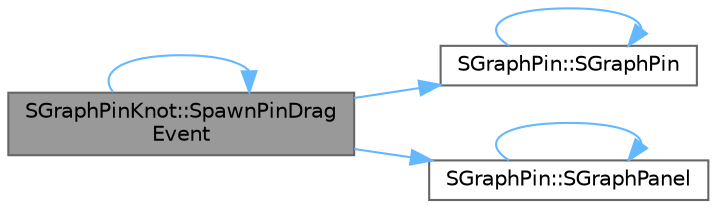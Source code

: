 digraph "SGraphPinKnot::SpawnPinDragEvent"
{
 // INTERACTIVE_SVG=YES
 // LATEX_PDF_SIZE
  bgcolor="transparent";
  edge [fontname=Helvetica,fontsize=10,labelfontname=Helvetica,labelfontsize=10];
  node [fontname=Helvetica,fontsize=10,shape=box,height=0.2,width=0.4];
  rankdir="LR";
  Node1 [id="Node000001",label="SGraphPinKnot::SpawnPinDrag\lEvent",height=0.2,width=0.4,color="gray40", fillcolor="grey60", style="filled", fontcolor="black",tooltip="Spawns a FDragConnection or similar class for the pin drag event."];
  Node1 -> Node2 [id="edge1_Node000001_Node000002",color="steelblue1",style="solid",tooltip=" "];
  Node2 [id="Node000002",label="SGraphPin::SGraphPin",height=0.2,width=0.4,color="grey40", fillcolor="white", style="filled",URL="$df/d9b/classSGraphPin.html#ace8fc494725b21676df8d6de7fe39940",tooltip=" "];
  Node2 -> Node2 [id="edge2_Node000002_Node000002",color="steelblue1",style="solid",tooltip=" "];
  Node1 -> Node3 [id="edge3_Node000001_Node000003",color="steelblue1",style="solid",tooltip=" "];
  Node3 [id="Node000003",label="SGraphPin::SGraphPanel",height=0.2,width=0.4,color="grey40", fillcolor="white", style="filled",URL="$df/d9b/classSGraphPin.html#ae8348dd0246061a286a2def02edce2b3",tooltip=" "];
  Node3 -> Node3 [id="edge4_Node000003_Node000003",color="steelblue1",style="solid",tooltip=" "];
  Node1 -> Node1 [id="edge5_Node000001_Node000001",color="steelblue1",style="solid",tooltip=" "];
}
